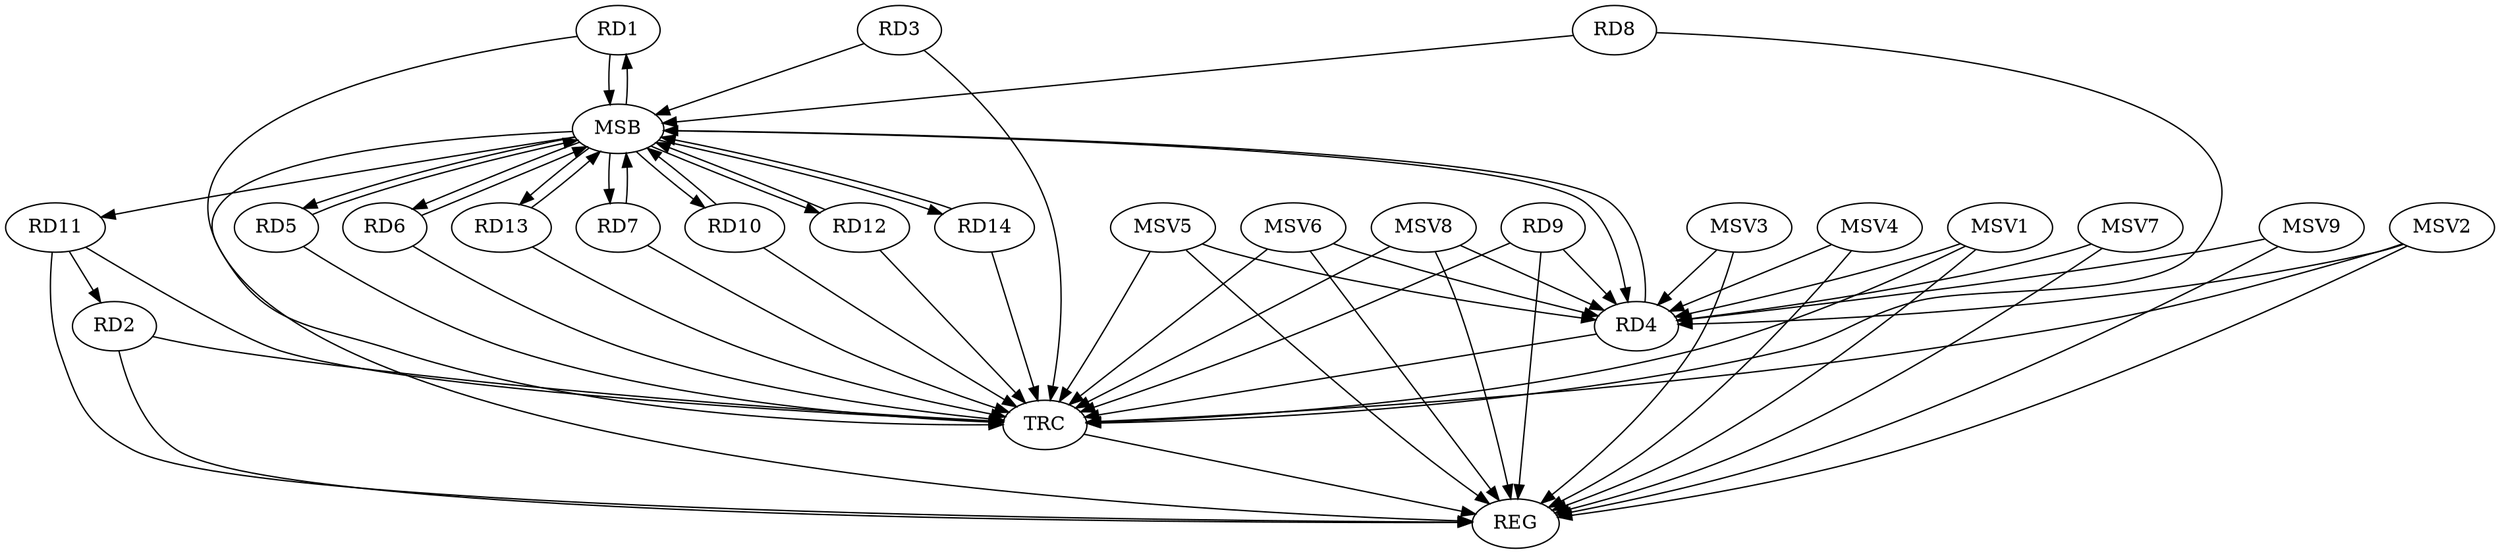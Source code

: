 strict digraph G {
  RD1 [ label="RD1" ];
  RD2 [ label="RD2" ];
  RD3 [ label="RD3" ];
  RD4 [ label="RD4" ];
  RD5 [ label="RD5" ];
  RD6 [ label="RD6" ];
  RD7 [ label="RD7" ];
  RD8 [ label="RD8" ];
  RD9 [ label="RD9" ];
  RD10 [ label="RD10" ];
  RD11 [ label="RD11" ];
  RD12 [ label="RD12" ];
  RD13 [ label="RD13" ];
  RD14 [ label="RD14" ];
  REG [ label="REG" ];
  MSB [ label="MSB" ];
  TRC [ label="TRC" ];
  MSV1 [ label="MSV1" ];
  MSV2 [ label="MSV2" ];
  MSV3 [ label="MSV3" ];
  MSV4 [ label="MSV4" ];
  MSV5 [ label="MSV5" ];
  MSV6 [ label="MSV6" ];
  MSV7 [ label="MSV7" ];
  MSV8 [ label="MSV8" ];
  MSV9 [ label="MSV9" ];
  RD11 -> RD2;
  RD9 -> RD4;
  RD2 -> REG;
  RD9 -> REG;
  RD11 -> REG;
  RD1 -> MSB;
  MSB -> REG;
  RD3 -> MSB;
  RD4 -> MSB;
  MSB -> RD6;
  RD5 -> MSB;
  RD6 -> MSB;
  RD7 -> MSB;
  MSB -> RD10;
  MSB -> RD11;
  MSB -> RD14;
  RD8 -> MSB;
  RD10 -> MSB;
  MSB -> RD4;
  MSB -> RD5;
  MSB -> RD7;
  MSB -> RD13;
  RD12 -> MSB;
  RD13 -> MSB;
  RD14 -> MSB;
  MSB -> RD1;
  MSB -> RD12;
  RD1 -> TRC;
  RD2 -> TRC;
  RD3 -> TRC;
  RD4 -> TRC;
  RD5 -> TRC;
  RD6 -> TRC;
  RD7 -> TRC;
  RD8 -> TRC;
  RD9 -> TRC;
  RD10 -> TRC;
  RD11 -> TRC;
  RD12 -> TRC;
  RD13 -> TRC;
  RD14 -> TRC;
  TRC -> REG;
  MSV1 -> RD4;
  MSV1 -> REG;
  MSV1 -> TRC;
  MSV2 -> RD4;
  MSV2 -> REG;
  MSV2 -> TRC;
  MSV3 -> RD4;
  MSV4 -> RD4;
  MSV3 -> REG;
  MSV4 -> REG;
  MSV5 -> RD4;
  MSV5 -> REG;
  MSV5 -> TRC;
  MSV6 -> RD4;
  MSV7 -> RD4;
  MSV6 -> REG;
  MSV6 -> TRC;
  MSV7 -> REG;
  MSV8 -> RD4;
  MSV8 -> REG;
  MSV8 -> TRC;
  MSV9 -> RD4;
  MSV9 -> REG;
}
